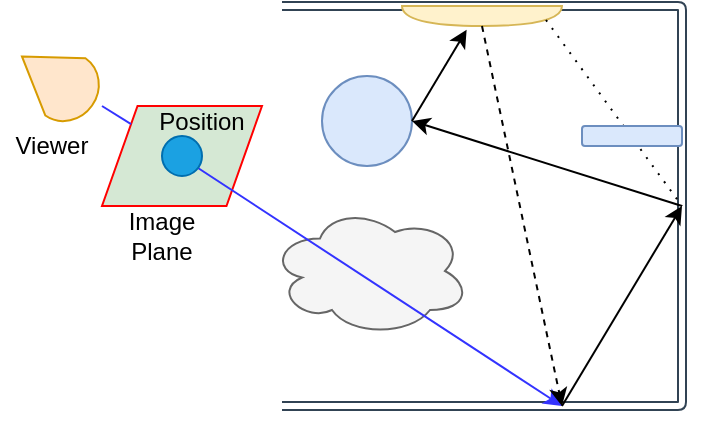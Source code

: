 <mxfile version="13.4.2" type="device"><diagram id="fLEODkLS73IXqByaidaQ" name="Page-1"><mxGraphModel dx="446" dy="626" grid="1" gridSize="10" guides="1" tooltips="1" connect="1" arrows="1" fold="1" page="1" pageScale="1" pageWidth="827" pageHeight="1169" math="0" shadow="0"><root><mxCell id="0"/><mxCell id="1" parent="0"/><mxCell id="aRYnZtg0nxZNn7wF0fZv-4" value="" style="shape=parallelogram;perimeter=parallelogramPerimeter;whiteSpace=wrap;html=1;size=0.222;rotation=-180;fillColor=#d5e8d4;strokeColor=#FF0000;" parent="1" vertex="1"><mxGeometry x="230" y="570" width="80" height="50" as="geometry"/></mxCell><mxCell id="aRYnZtg0nxZNn7wF0fZv-1" value="" style="shape=link;html=1;fillColor=#647687;strokeColor=#314354;" parent="1" edge="1"><mxGeometry width="100" relative="1" as="geometry"><mxPoint x="320" y="720" as="sourcePoint"/><mxPoint x="320" y="520" as="targetPoint"/><Array as="points"><mxPoint x="520" y="720"/><mxPoint x="520" y="520"/></Array></mxGeometry></mxCell><mxCell id="aRYnZtg0nxZNn7wF0fZv-5" value="" style="verticalLabelPosition=bottom;verticalAlign=top;html=1;shape=mxgraph.basic.rect;fillColor2=none;strokeWidth=1;size=20;indent=5;" parent="1" vertex="1"><mxGeometry x="265" y="590" width="10" height="10" as="geometry"/></mxCell><mxCell id="aRYnZtg0nxZNn7wF0fZv-7" value="" style="ellipse;shape=cloud;whiteSpace=wrap;html=1;fillColor=#f5f5f5;strokeColor=#666666;fontColor=#333333;" parent="1" vertex="1"><mxGeometry x="314" y="620" width="100" height="65" as="geometry"/></mxCell><mxCell id="aRYnZtg0nxZNn7wF0fZv-8" value="" style="ellipse;whiteSpace=wrap;html=1;aspect=fixed;fillColor=#dae8fc;strokeColor=#6c8ebf;" parent="1" vertex="1"><mxGeometry x="340" y="555" width="45" height="45" as="geometry"/></mxCell><mxCell id="aRYnZtg0nxZNn7wF0fZv-9" value="" style="shape=or;whiteSpace=wrap;html=1;rotation=90;fillColor=#fff2cc;strokeColor=#d6b656;" parent="1" vertex="1"><mxGeometry x="415" y="485" width="10" height="80" as="geometry"/></mxCell><mxCell id="aRYnZtg0nxZNn7wF0fZv-10" value="" style="endArrow=classic;html=1;exitX=0;exitY=0.25;exitDx=0;exitDy=0;fillColor=#e51400;strokeColor=#3333FF;" parent="1" source="aRYnZtg0nxZNn7wF0fZv-5" edge="1"><mxGeometry width="50" height="50" relative="1" as="geometry"><mxPoint x="230" y="570" as="sourcePoint"/><mxPoint x="460" y="720" as="targetPoint"/></mxGeometry></mxCell><mxCell id="aRYnZtg0nxZNn7wF0fZv-11" value="" style="endArrow=classic;html=1;" parent="1" edge="1"><mxGeometry width="50" height="50" relative="1" as="geometry"><mxPoint x="460" y="720" as="sourcePoint"/><mxPoint x="520" y="620" as="targetPoint"/></mxGeometry></mxCell><mxCell id="aRYnZtg0nxZNn7wF0fZv-12" value="" style="endArrow=classic;html=1;entryX=1;entryY=0.5;entryDx=0;entryDy=0;" parent="1" target="aRYnZtg0nxZNn7wF0fZv-8" edge="1"><mxGeometry width="50" height="50" relative="1" as="geometry"><mxPoint x="520" y="620" as="sourcePoint"/><mxPoint x="560" y="580" as="targetPoint"/></mxGeometry></mxCell><mxCell id="aRYnZtg0nxZNn7wF0fZv-13" value="" style="endArrow=classic;html=1;exitX=1;exitY=0.5;exitDx=0;exitDy=0;exitPerimeter=0;dashed=1;" parent="1" source="aRYnZtg0nxZNn7wF0fZv-9" edge="1"><mxGeometry width="50" height="50" relative="1" as="geometry"><mxPoint x="510" y="630" as="sourcePoint"/><mxPoint x="460" y="720" as="targetPoint"/></mxGeometry></mxCell><mxCell id="aRYnZtg0nxZNn7wF0fZv-14" value="" style="endArrow=none;html=1;dashed=1;exitX=0.7;exitY=0.1;exitDx=0;exitDy=0;exitPerimeter=0;endFill=0;dashPattern=1 4;" parent="1" source="aRYnZtg0nxZNn7wF0fZv-9" edge="1"><mxGeometry width="50" height="50" relative="1" as="geometry"><mxPoint x="510" y="630" as="sourcePoint"/><mxPoint x="520" y="620" as="targetPoint"/></mxGeometry></mxCell><mxCell id="aRYnZtg0nxZNn7wF0fZv-20" value="" style="endArrow=classic;html=1;entryX=1.186;entryY=0.596;entryDx=0;entryDy=0;entryPerimeter=0;exitX=1;exitY=0.5;exitDx=0;exitDy=0;" parent="1" source="aRYnZtg0nxZNn7wF0fZv-8" target="aRYnZtg0nxZNn7wF0fZv-9" edge="1"><mxGeometry width="50" height="50" relative="1" as="geometry"><mxPoint x="390" y="580" as="sourcePoint"/><mxPoint x="560" y="580" as="targetPoint"/></mxGeometry></mxCell><mxCell id="aRYnZtg0nxZNn7wF0fZv-21" value="" style="rounded=1;whiteSpace=wrap;html=1;fillColor=#dae8fc;strokeColor=#6c8ebf;" parent="1" vertex="1"><mxGeometry x="470" y="580" width="50" height="10" as="geometry"/></mxCell><mxCell id="1Mo6YbGxneGPP6AUNodm-1" value="Viewer" style="text;html=1;strokeColor=none;fillColor=none;align=center;verticalAlign=middle;whiteSpace=wrap;rounded=0;" parent="1" vertex="1"><mxGeometry x="185" y="580" width="40" height="20" as="geometry"/></mxCell><mxCell id="1Mo6YbGxneGPP6AUNodm-5" value="" style="endArrow=none;html=1;entryX=1;entryY=1;entryDx=0;entryDy=0;endFill=0;fillColor=#e51400;strokeColor=#3333FF;" parent="1" target="aRYnZtg0nxZNn7wF0fZv-4" edge="1"><mxGeometry width="50" height="50" relative="1" as="geometry"><mxPoint x="230" y="570" as="sourcePoint"/><mxPoint x="245" y="540" as="targetPoint"/></mxGeometry></mxCell><mxCell id="1Mo6YbGxneGPP6AUNodm-7" value="" style="ellipse;whiteSpace=wrap;html=1;aspect=fixed;fillColor=#1ba1e2;strokeColor=#006EAF;fontColor=#ffffff;" parent="1" vertex="1"><mxGeometry x="260" y="585" width="20" height="20" as="geometry"/></mxCell><mxCell id="1Mo6YbGxneGPP6AUNodm-8" value="Image Plane" style="text;html=1;strokeColor=none;fillColor=none;align=center;verticalAlign=middle;whiteSpace=wrap;rounded=0;" parent="1" vertex="1"><mxGeometry x="240" y="620" width="40" height="30" as="geometry"/></mxCell><mxCell id="1Mo6YbGxneGPP6AUNodm-9" value="Position" style="text;html=1;strokeColor=none;fillColor=none;align=center;verticalAlign=middle;whiteSpace=wrap;rounded=0;" parent="1" vertex="1"><mxGeometry x="260" y="567.5" width="40" height="20" as="geometry"/></mxCell><mxCell id="V5E9cn3wTpyUBpXY7yiH-1" value="" style="verticalLabelPosition=bottom;verticalAlign=top;html=1;shape=mxgraph.basic.cone2;dx=0.5;dy=0.62;rotation=-55;fillColor=#ffe6cc;strokeColor=#d79b00;" parent="1" vertex="1"><mxGeometry x="190.02" y="536.1" width="34.98" height="42.8" as="geometry"/></mxCell></root></mxGraphModel></diagram></mxfile>